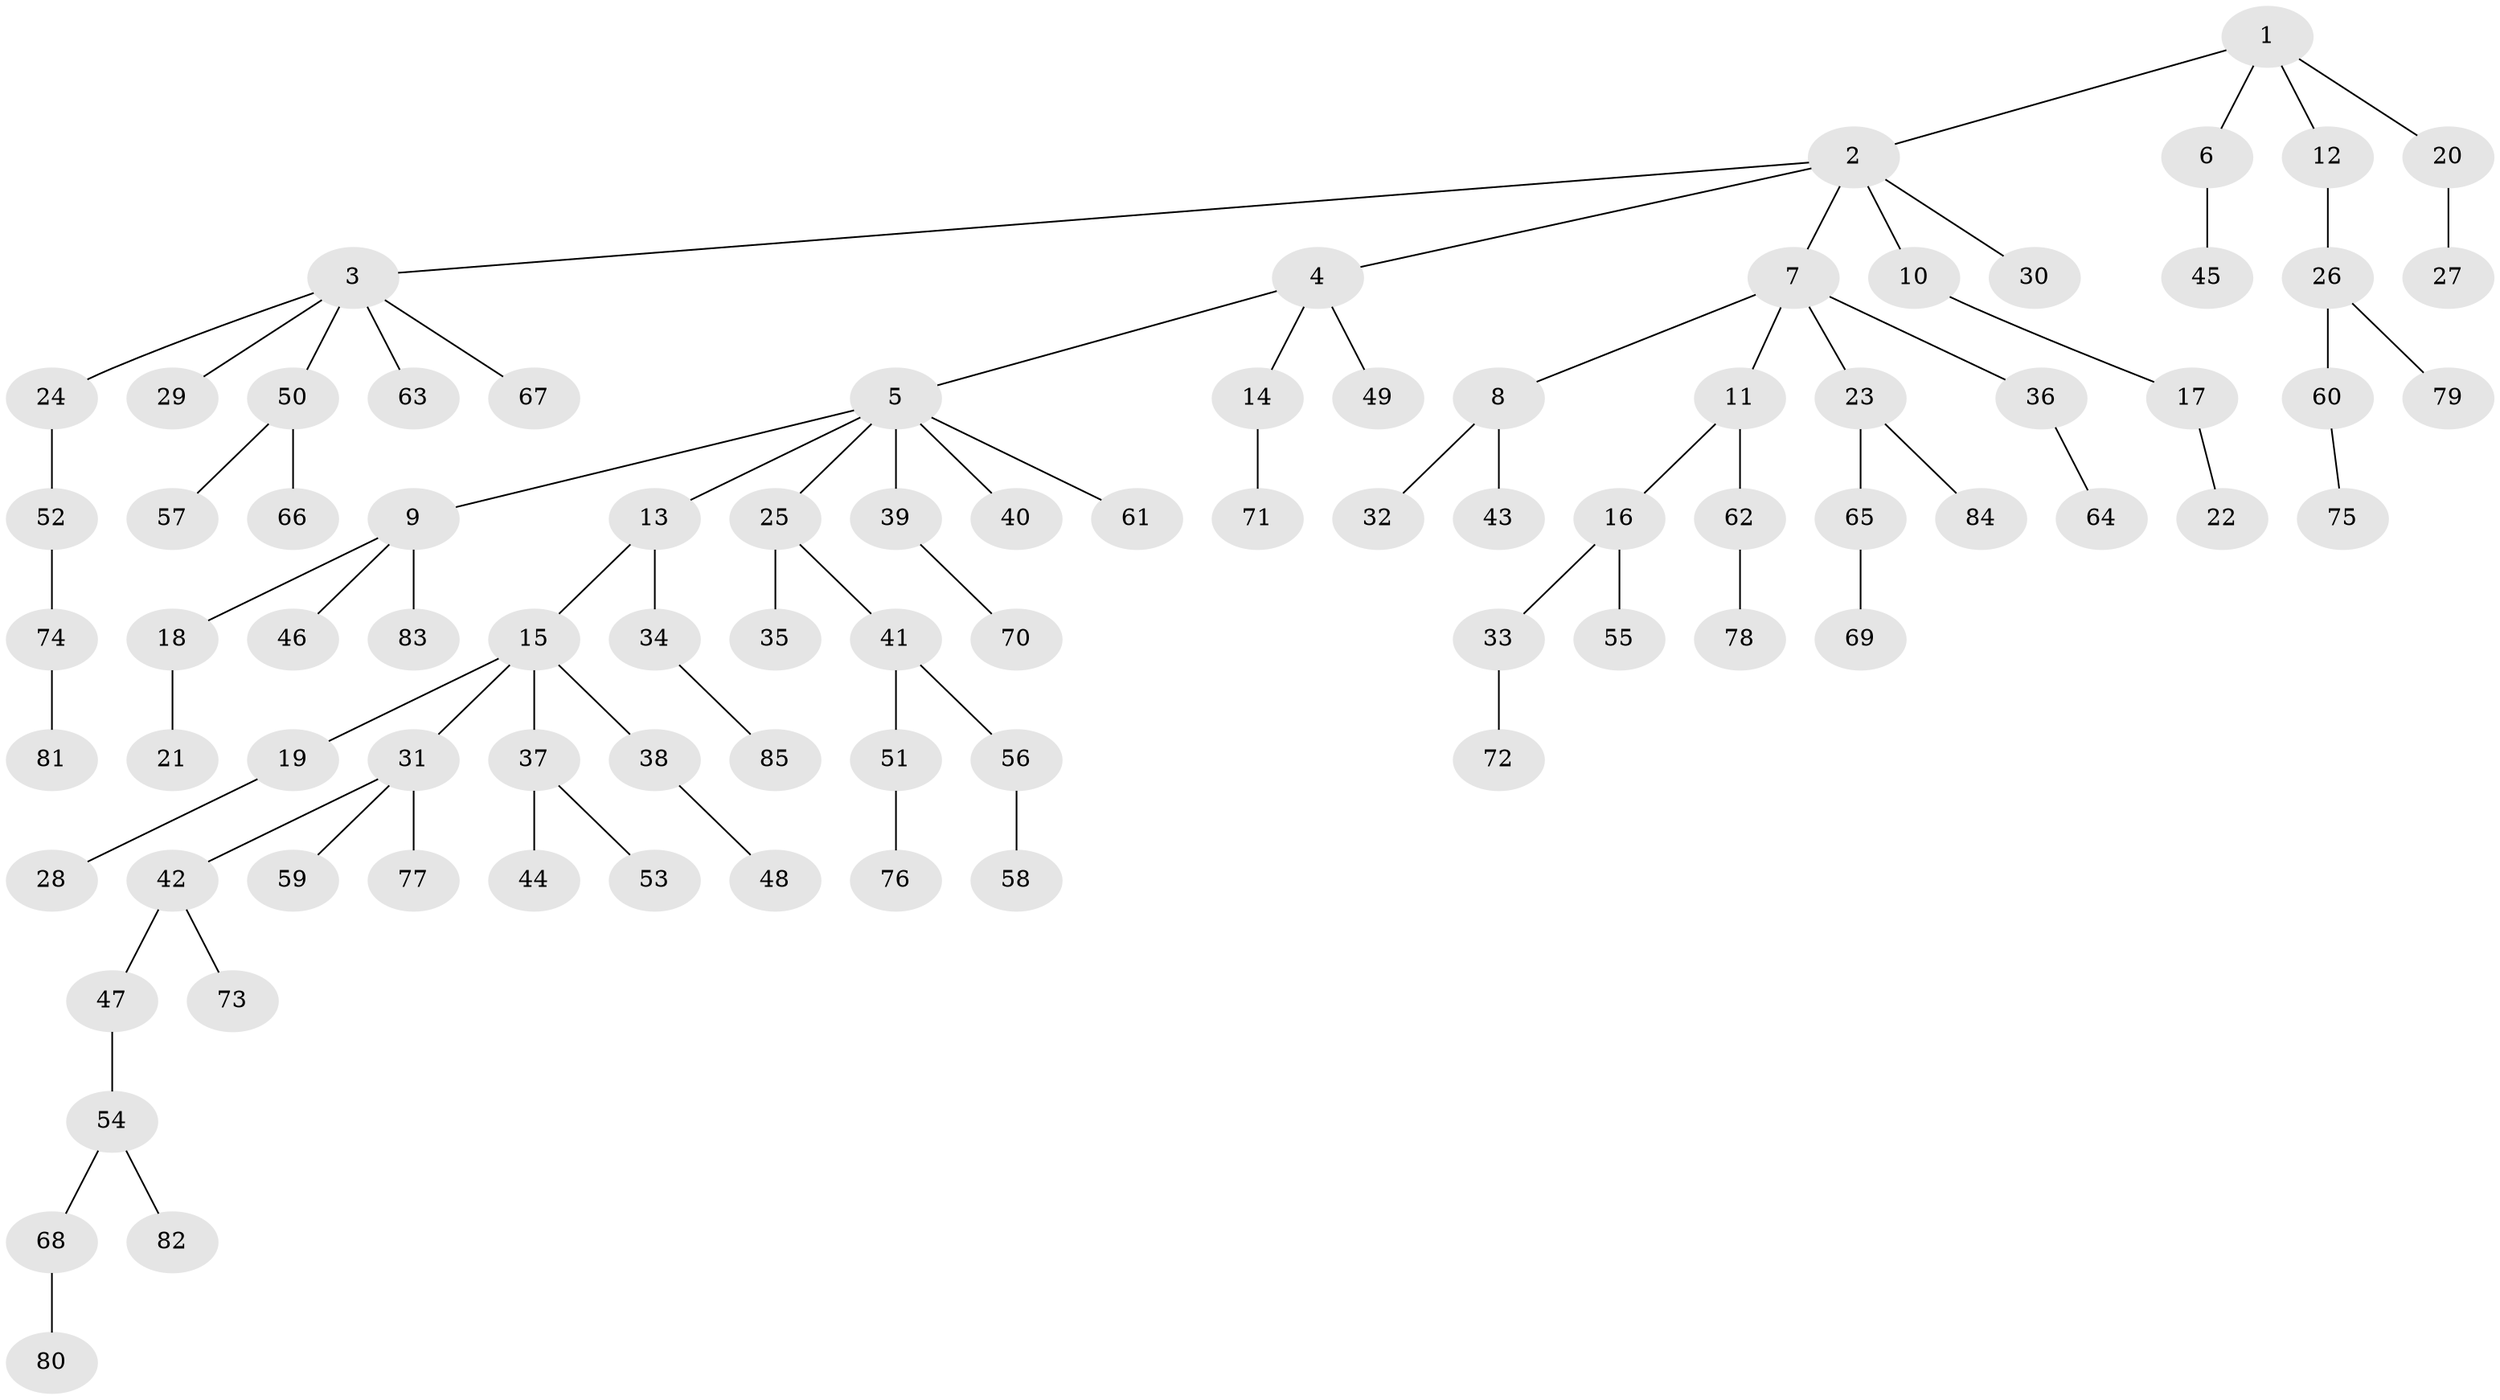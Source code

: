 // Generated by graph-tools (version 1.1) at 2025/02/03/09/25 03:02:21]
// undirected, 85 vertices, 84 edges
graph export_dot {
graph [start="1"]
  node [color=gray90,style=filled];
  1;
  2;
  3;
  4;
  5;
  6;
  7;
  8;
  9;
  10;
  11;
  12;
  13;
  14;
  15;
  16;
  17;
  18;
  19;
  20;
  21;
  22;
  23;
  24;
  25;
  26;
  27;
  28;
  29;
  30;
  31;
  32;
  33;
  34;
  35;
  36;
  37;
  38;
  39;
  40;
  41;
  42;
  43;
  44;
  45;
  46;
  47;
  48;
  49;
  50;
  51;
  52;
  53;
  54;
  55;
  56;
  57;
  58;
  59;
  60;
  61;
  62;
  63;
  64;
  65;
  66;
  67;
  68;
  69;
  70;
  71;
  72;
  73;
  74;
  75;
  76;
  77;
  78;
  79;
  80;
  81;
  82;
  83;
  84;
  85;
  1 -- 2;
  1 -- 6;
  1 -- 12;
  1 -- 20;
  2 -- 3;
  2 -- 4;
  2 -- 7;
  2 -- 10;
  2 -- 30;
  3 -- 24;
  3 -- 29;
  3 -- 50;
  3 -- 63;
  3 -- 67;
  4 -- 5;
  4 -- 14;
  4 -- 49;
  5 -- 9;
  5 -- 13;
  5 -- 25;
  5 -- 39;
  5 -- 40;
  5 -- 61;
  6 -- 45;
  7 -- 8;
  7 -- 11;
  7 -- 23;
  7 -- 36;
  8 -- 32;
  8 -- 43;
  9 -- 18;
  9 -- 46;
  9 -- 83;
  10 -- 17;
  11 -- 16;
  11 -- 62;
  12 -- 26;
  13 -- 15;
  13 -- 34;
  14 -- 71;
  15 -- 19;
  15 -- 31;
  15 -- 37;
  15 -- 38;
  16 -- 33;
  16 -- 55;
  17 -- 22;
  18 -- 21;
  19 -- 28;
  20 -- 27;
  23 -- 65;
  23 -- 84;
  24 -- 52;
  25 -- 35;
  25 -- 41;
  26 -- 60;
  26 -- 79;
  31 -- 42;
  31 -- 59;
  31 -- 77;
  33 -- 72;
  34 -- 85;
  36 -- 64;
  37 -- 44;
  37 -- 53;
  38 -- 48;
  39 -- 70;
  41 -- 51;
  41 -- 56;
  42 -- 47;
  42 -- 73;
  47 -- 54;
  50 -- 57;
  50 -- 66;
  51 -- 76;
  52 -- 74;
  54 -- 68;
  54 -- 82;
  56 -- 58;
  60 -- 75;
  62 -- 78;
  65 -- 69;
  68 -- 80;
  74 -- 81;
}
